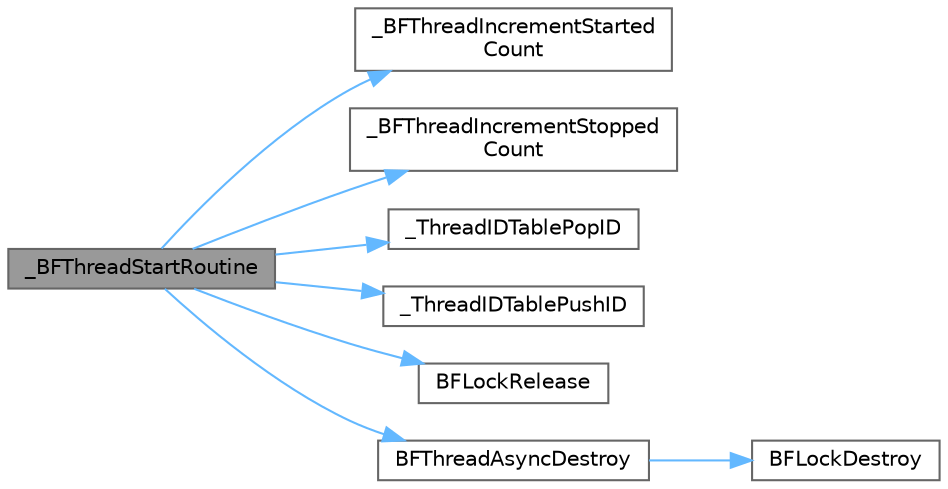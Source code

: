 digraph "_BFThreadStartRoutine"
{
 // LATEX_PDF_SIZE
  bgcolor="transparent";
  edge [fontname=Helvetica,fontsize=10,labelfontname=Helvetica,labelfontsize=10];
  node [fontname=Helvetica,fontsize=10,shape=box,height=0.2,width=0.4];
  rankdir="LR";
  Node1 [id="Node000001",label="_BFThreadStartRoutine",height=0.2,width=0.4,color="gray40", fillcolor="grey60", style="filled", fontcolor="black",tooltip=" "];
  Node1 -> Node2 [id="edge1_Node000001_Node000002",color="steelblue1",style="solid",tooltip=" "];
  Node2 [id="Node000002",label="_BFThreadIncrementStarted\lCount",height=0.2,width=0.4,color="grey40", fillcolor="white", style="filled",URL="$d3/de7/thread_8c.html#abdefb8adcf060638c561dc1a9f7ead21",tooltip=" "];
  Node1 -> Node3 [id="edge2_Node000001_Node000003",color="steelblue1",style="solid",tooltip=" "];
  Node3 [id="Node000003",label="_BFThreadIncrementStopped\lCount",height=0.2,width=0.4,color="grey40", fillcolor="white", style="filled",URL="$d3/de7/thread_8c.html#a3ae51e4a89415ab4cf65cc1c4ff19c3f",tooltip=" "];
  Node1 -> Node4 [id="edge3_Node000001_Node000004",color="steelblue1",style="solid",tooltip=" "];
  Node4 [id="Node000004",label="_ThreadIDTablePopID",height=0.2,width=0.4,color="grey40", fillcolor="white", style="filled",URL="$d3/de7/thread_8c.html#ac3407ab0b2e28bd037da41f1c0257101",tooltip=" "];
  Node1 -> Node5 [id="edge4_Node000001_Node000005",color="steelblue1",style="solid",tooltip=" "];
  Node5 [id="Node000005",label="_ThreadIDTablePushID",height=0.2,width=0.4,color="grey40", fillcolor="white", style="filled",URL="$d3/de7/thread_8c.html#a4e90994c4b6ec41fa8b12a8ff9ff6f8a",tooltip=" "];
  Node1 -> Node6 [id="edge5_Node000001_Node000006",color="steelblue1",style="solid",tooltip=" "];
  Node6 [id="Node000006",label="BFLockRelease",height=0.2,width=0.4,color="grey40", fillcolor="white", style="filled",URL="$da/dae/lock_8c.html#a67c777f4cc23209f667a7c40c18f40ff",tooltip=" "];
  Node1 -> Node7 [id="edge6_Node000001_Node000007",color="steelblue1",style="solid",tooltip=" "];
  Node7 [id="Node000007",label="BFThreadAsyncDestroy",height=0.2,width=0.4,color="grey40", fillcolor="white", style="filled",URL="$d3/de7/thread_8c.html#af3844706d8b1b2102c7435b4e1a9342d",tooltip=" "];
  Node7 -> Node8 [id="edge7_Node000007_Node000008",color="steelblue1",style="solid",tooltip=" "];
  Node8 [id="Node000008",label="BFLockDestroy",height=0.2,width=0.4,color="grey40", fillcolor="white", style="filled",URL="$da/dae/lock_8c.html#a872c591f89918434bb75147ffe213447",tooltip=" "];
}
